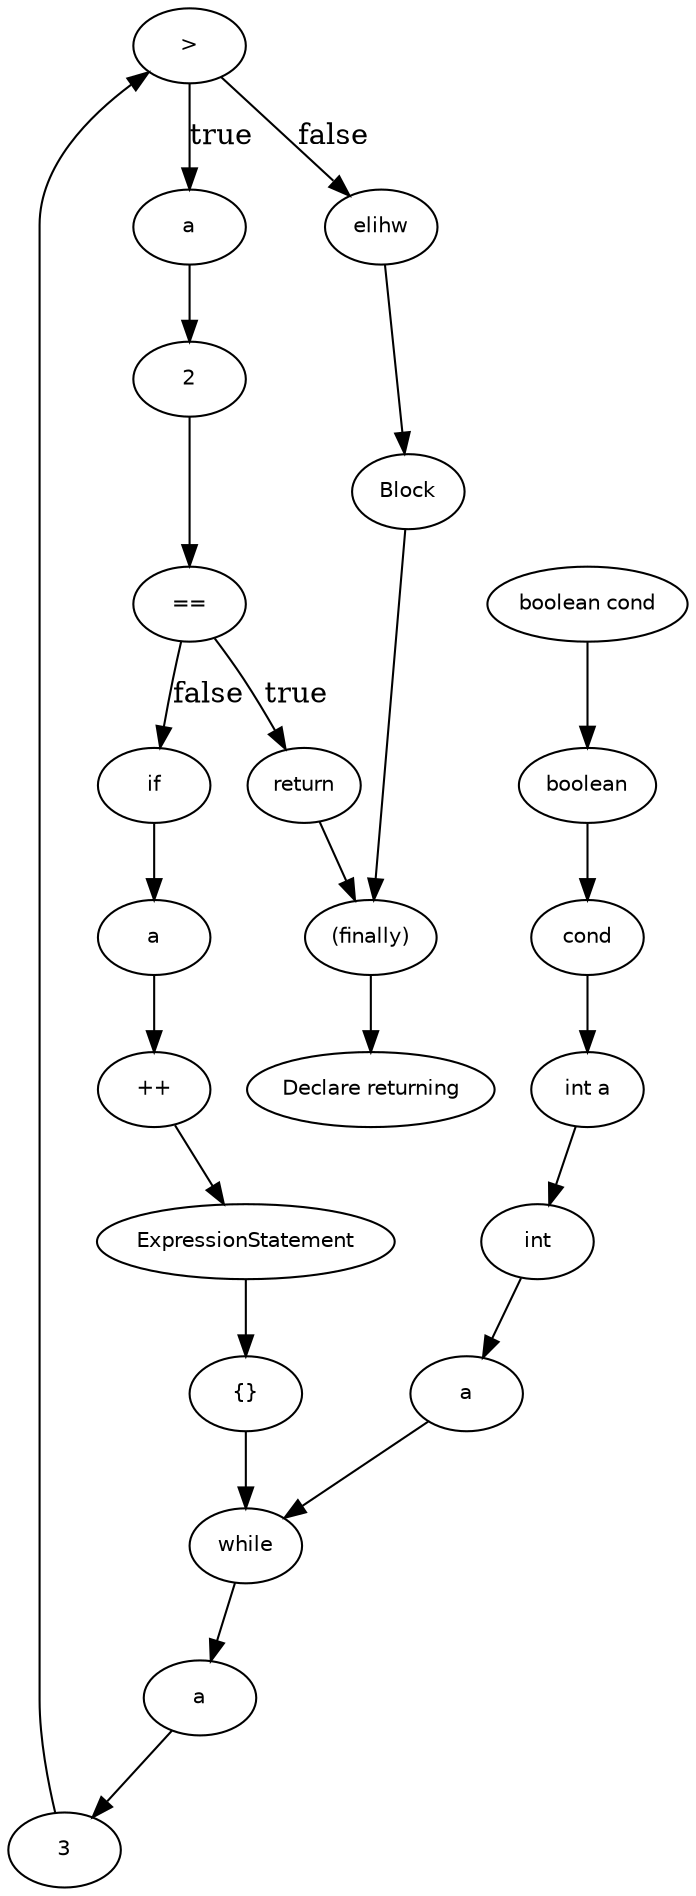 digraph returning {
  19 [
    label = return,
    fontname = Helvetica,
    fontsize = 10
  ];
  18 [
    label = 2,
    fontname = Helvetica,
    fontsize = 10
  ];
  17 [
    label = a,
    fontname = Helvetica,
    fontsize = 10
  ];
  16 [
    label = "==",
    fontname = Helvetica,
    fontsize = 10
  ];
  15 [
    label = if,
    fontname = Helvetica,
    fontsize = 10
  ];
  14 [
    label = "{}",
    fontname = Helvetica,
    fontsize = 10
  ];
  13 [
    label = 3,
    fontname = Helvetica,
    fontsize = 10
  ];
  12 [
    label = a,
    fontname = Helvetica,
    fontsize = 10
  ];
  11 [
    label = ">",
    fontname = Helvetica,
    fontsize = 10
  ];
  10 [
    label = elihw,
    fontname = Helvetica,
    fontsize = 10
  ];
  9 [
    label = while,
    fontname = Helvetica,
    fontsize = 10
  ];
  8 [
    label = a,
    fontname = Helvetica,
    fontsize = 10
  ];
  7 [
    label = int,
    fontname = Helvetica,
    fontsize = 10
  ];
  6 [
    label = "int a",
    fontname = Helvetica,
    fontsize = 10
  ];
  5 [
    label = cond,
    fontname = Helvetica,
    fontsize = 10
  ];
  4 [
    label = boolean,
    fontname = Helvetica,
    fontsize = 10
  ];
  3 [
    label = "boolean cond",
    fontname = Helvetica,
    fontsize = 10
  ];
  2 [
    label = "(finally)",
    fontname = Helvetica,
    fontsize = 10
  ];
  23 [
    label = Block,
    fontname = Helvetica,
    fontsize = 10
  ];
  22 [
    label = a,
    fontname = Helvetica,
    fontsize = 10
  ];
  21 [
    label = "++",
    fontname = Helvetica,
    fontsize = 10
  ];
  0 [
    label = "Declare returning",
    fontname = Helvetica,
    fontsize = 10
  ];
  20 [
    label = ExpressionStatement,
    fontname = Helvetica,
    fontsize = 10
  ];
  5 -> 6 [
    label = ""
  ];
  4 -> 5 [
    label = ""
  ];
  20 -> 14 [
    label = ""
  ];
  3 -> 4 [
    label = ""
  ];
  8 -> 9 [
    label = ""
  ];
  15 -> 22 [
    label = ""
  ];
  21 -> 20 [
    label = ""
  ];
  7 -> 8 [
    label = ""
  ];
  22 -> 21 [
    label = ""
  ];
  11 -> 17 [
    label = true
  ];
  19 -> 2 [
    label = ""
  ];
  13 -> 11 [
    label = ""
  ];
  16 -> 19 [
    label = true
  ];
  14 -> 9 [
    label = ""
  ];
  12 -> 13 [
    label = ""
  ];
  9 -> 12 [
    label = ""
  ];
  2 -> 0 [
    label = ""
  ];
  16 -> 15 [
    label = false
  ];
  23 -> 2 [
    label = ""
  ];
  18 -> 16 [
    label = ""
  ];
  10 -> 23 [
    label = ""
  ];
  17 -> 18 [
    label = ""
  ];
  11 -> 10 [
    label = false
  ];
  6 -> 7 [
    label = ""
  ];
}
